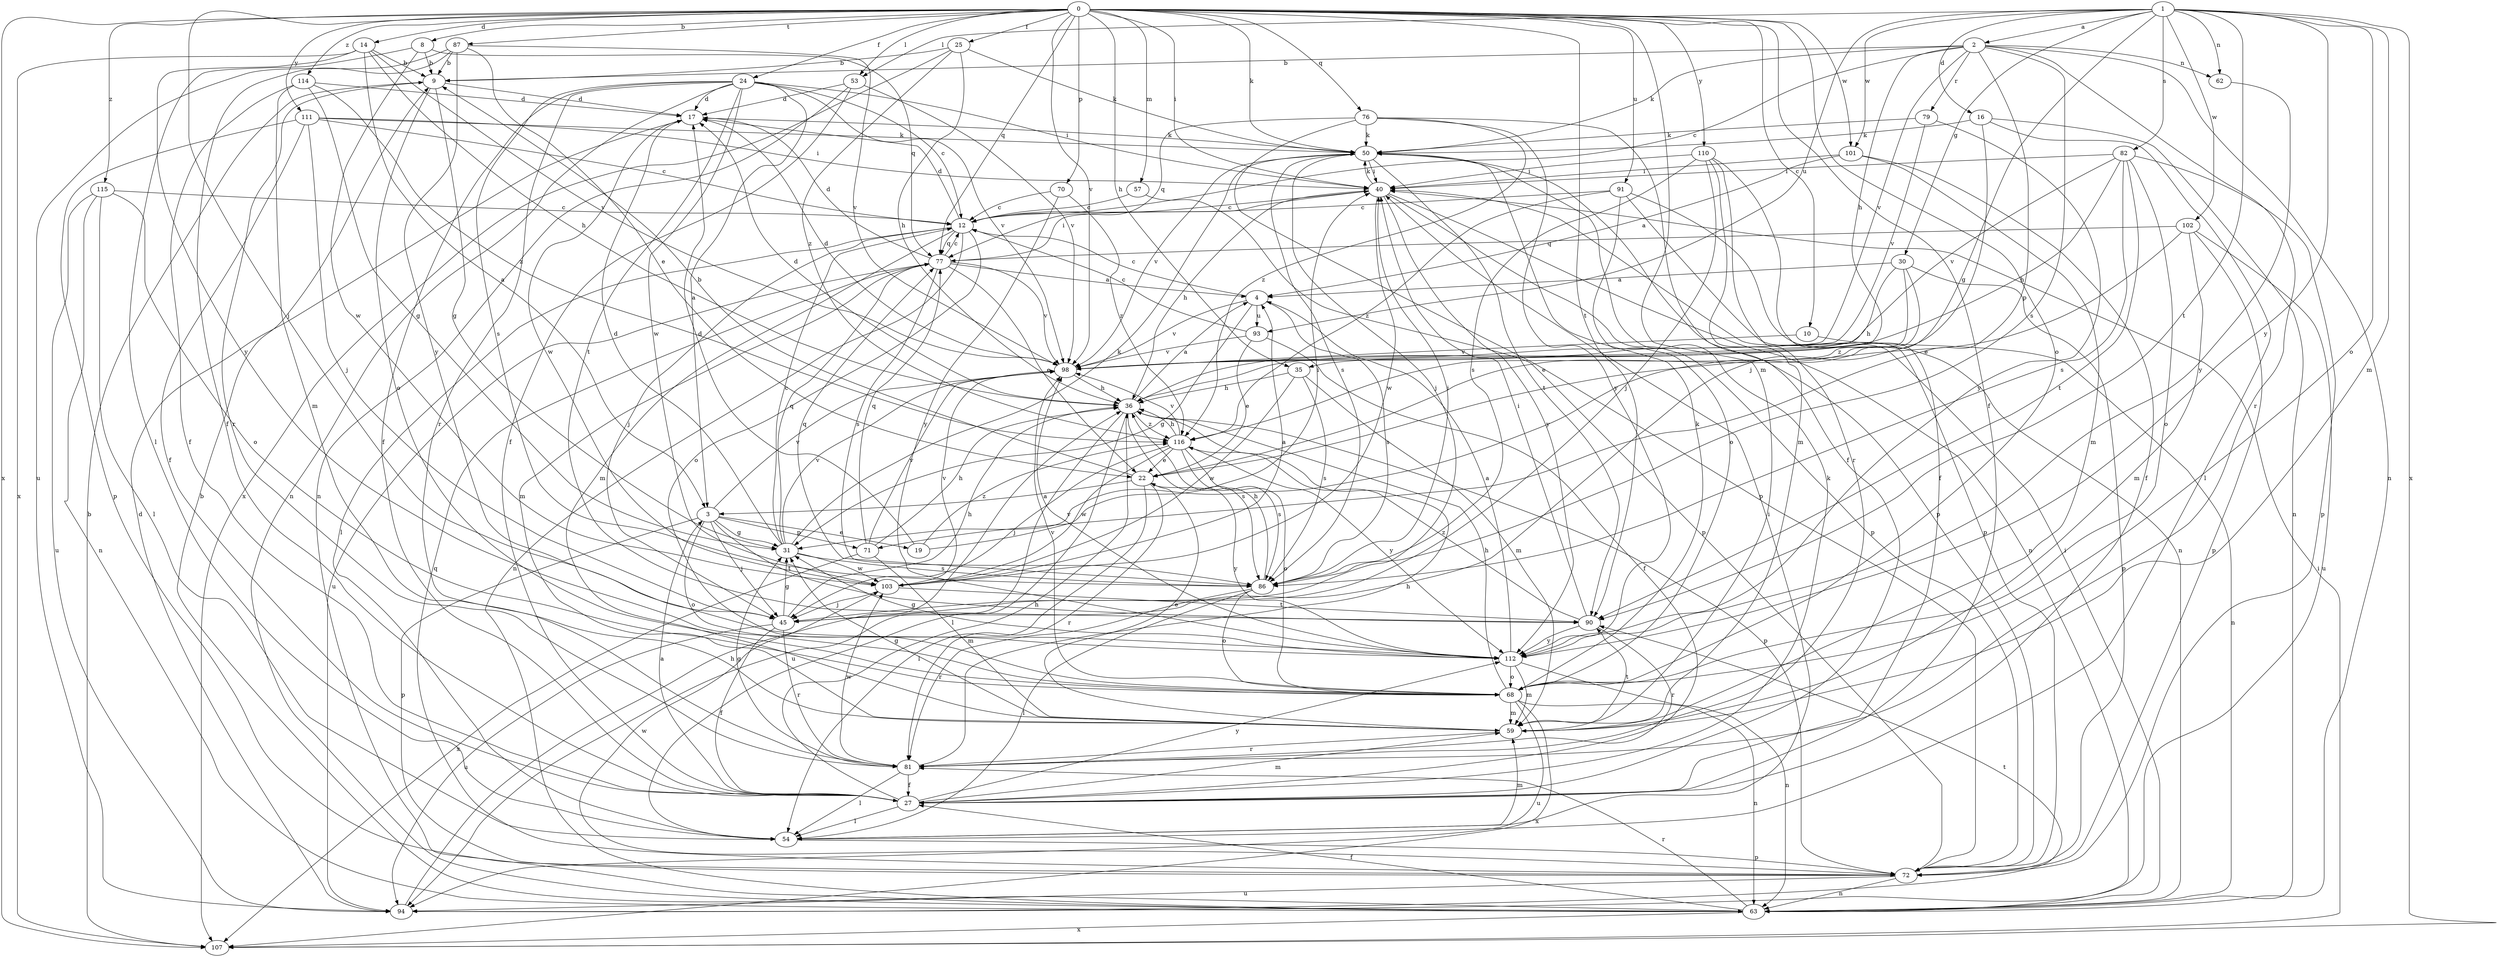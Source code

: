 strict digraph  {
0;
1;
2;
3;
4;
8;
9;
10;
12;
14;
16;
17;
19;
22;
24;
25;
27;
30;
31;
35;
36;
40;
45;
50;
53;
54;
57;
59;
62;
63;
68;
70;
71;
72;
76;
77;
79;
81;
82;
86;
87;
90;
91;
93;
94;
98;
101;
102;
103;
107;
110;
111;
112;
114;
115;
116;
0 -> 8  [label=b];
0 -> 10  [label=c];
0 -> 14  [label=d];
0 -> 24  [label=f];
0 -> 25  [label=f];
0 -> 27  [label=f];
0 -> 35  [label=h];
0 -> 40  [label=i];
0 -> 45  [label=j];
0 -> 50  [label=k];
0 -> 53  [label=l];
0 -> 57  [label=m];
0 -> 59  [label=m];
0 -> 68  [label=o];
0 -> 70  [label=p];
0 -> 76  [label=q];
0 -> 77  [label=q];
0 -> 87  [label=t];
0 -> 90  [label=t];
0 -> 91  [label=u];
0 -> 98  [label=v];
0 -> 101  [label=w];
0 -> 107  [label=x];
0 -> 110  [label=y];
0 -> 111  [label=y];
0 -> 114  [label=z];
0 -> 115  [label=z];
1 -> 2  [label=a];
1 -> 16  [label=d];
1 -> 30  [label=g];
1 -> 31  [label=g];
1 -> 53  [label=l];
1 -> 59  [label=m];
1 -> 62  [label=n];
1 -> 68  [label=o];
1 -> 82  [label=s];
1 -> 90  [label=t];
1 -> 93  [label=u];
1 -> 101  [label=w];
1 -> 102  [label=w];
1 -> 107  [label=x];
1 -> 112  [label=y];
2 -> 9  [label=b];
2 -> 12  [label=c];
2 -> 35  [label=h];
2 -> 50  [label=k];
2 -> 62  [label=n];
2 -> 63  [label=n];
2 -> 71  [label=p];
2 -> 79  [label=r];
2 -> 81  [label=r];
2 -> 86  [label=s];
2 -> 98  [label=v];
3 -> 19  [label=e];
3 -> 31  [label=g];
3 -> 45  [label=j];
3 -> 68  [label=o];
3 -> 71  [label=p];
3 -> 72  [label=p];
3 -> 90  [label=t];
3 -> 98  [label=v];
4 -> 12  [label=c];
4 -> 31  [label=g];
4 -> 86  [label=s];
4 -> 93  [label=u];
4 -> 98  [label=v];
8 -> 9  [label=b];
8 -> 54  [label=l];
8 -> 77  [label=q];
8 -> 103  [label=w];
9 -> 17  [label=d];
9 -> 31  [label=g];
9 -> 68  [label=o];
9 -> 81  [label=r];
10 -> 63  [label=n];
10 -> 98  [label=v];
12 -> 17  [label=d];
12 -> 45  [label=j];
12 -> 54  [label=l];
12 -> 59  [label=m];
12 -> 63  [label=n];
12 -> 68  [label=o];
12 -> 77  [label=q];
14 -> 3  [label=a];
14 -> 9  [label=b];
14 -> 36  [label=h];
14 -> 98  [label=v];
14 -> 107  [label=x];
14 -> 112  [label=y];
16 -> 45  [label=j];
16 -> 50  [label=k];
16 -> 54  [label=l];
16 -> 63  [label=n];
17 -> 50  [label=k];
17 -> 103  [label=w];
19 -> 17  [label=d];
19 -> 40  [label=i];
19 -> 116  [label=z];
22 -> 3  [label=a];
22 -> 9  [label=b];
22 -> 54  [label=l];
22 -> 81  [label=r];
22 -> 112  [label=y];
24 -> 3  [label=a];
24 -> 12  [label=c];
24 -> 17  [label=d];
24 -> 27  [label=f];
24 -> 40  [label=i];
24 -> 63  [label=n];
24 -> 81  [label=r];
24 -> 86  [label=s];
24 -> 90  [label=t];
24 -> 98  [label=v];
24 -> 103  [label=w];
25 -> 9  [label=b];
25 -> 36  [label=h];
25 -> 50  [label=k];
25 -> 107  [label=x];
25 -> 116  [label=z];
27 -> 3  [label=a];
27 -> 36  [label=h];
27 -> 50  [label=k];
27 -> 54  [label=l];
27 -> 59  [label=m];
27 -> 112  [label=y];
30 -> 4  [label=a];
30 -> 22  [label=e];
30 -> 36  [label=h];
30 -> 72  [label=p];
30 -> 116  [label=z];
31 -> 12  [label=c];
31 -> 17  [label=d];
31 -> 50  [label=k];
31 -> 77  [label=q];
31 -> 86  [label=s];
31 -> 98  [label=v];
31 -> 103  [label=w];
35 -> 36  [label=h];
35 -> 59  [label=m];
35 -> 86  [label=s];
35 -> 103  [label=w];
36 -> 4  [label=a];
36 -> 17  [label=d];
36 -> 54  [label=l];
36 -> 72  [label=p];
36 -> 86  [label=s];
36 -> 94  [label=u];
36 -> 116  [label=z];
40 -> 12  [label=c];
40 -> 36  [label=h];
40 -> 50  [label=k];
40 -> 63  [label=n];
40 -> 72  [label=p];
40 -> 103  [label=w];
40 -> 112  [label=y];
45 -> 27  [label=f];
45 -> 31  [label=g];
45 -> 36  [label=h];
45 -> 81  [label=r];
45 -> 94  [label=u];
50 -> 40  [label=i];
50 -> 45  [label=j];
50 -> 72  [label=p];
50 -> 86  [label=s];
50 -> 90  [label=t];
50 -> 98  [label=v];
53 -> 17  [label=d];
53 -> 27  [label=f];
53 -> 63  [label=n];
53 -> 98  [label=v];
54 -> 40  [label=i];
54 -> 59  [label=m];
54 -> 72  [label=p];
57 -> 12  [label=c];
57 -> 72  [label=p];
59 -> 22  [label=e];
59 -> 31  [label=g];
59 -> 81  [label=r];
59 -> 90  [label=t];
62 -> 112  [label=y];
63 -> 9  [label=b];
63 -> 27  [label=f];
63 -> 40  [label=i];
63 -> 81  [label=r];
63 -> 107  [label=x];
68 -> 36  [label=h];
68 -> 50  [label=k];
68 -> 59  [label=m];
68 -> 63  [label=n];
68 -> 94  [label=u];
68 -> 98  [label=v];
68 -> 107  [label=x];
70 -> 12  [label=c];
70 -> 112  [label=y];
70 -> 116  [label=z];
71 -> 36  [label=h];
71 -> 59  [label=m];
71 -> 77  [label=q];
71 -> 98  [label=v];
71 -> 107  [label=x];
72 -> 63  [label=n];
72 -> 77  [label=q];
72 -> 94  [label=u];
72 -> 103  [label=w];
76 -> 27  [label=f];
76 -> 50  [label=k];
76 -> 72  [label=p];
76 -> 77  [label=q];
76 -> 112  [label=y];
76 -> 116  [label=z];
77 -> 4  [label=a];
77 -> 12  [label=c];
77 -> 17  [label=d];
77 -> 22  [label=e];
77 -> 40  [label=i];
77 -> 59  [label=m];
77 -> 86  [label=s];
77 -> 94  [label=u];
77 -> 98  [label=v];
79 -> 50  [label=k];
79 -> 98  [label=v];
79 -> 112  [label=y];
81 -> 27  [label=f];
81 -> 31  [label=g];
81 -> 36  [label=h];
81 -> 54  [label=l];
81 -> 103  [label=w];
82 -> 36  [label=h];
82 -> 40  [label=i];
82 -> 68  [label=o];
82 -> 72  [label=p];
82 -> 86  [label=s];
82 -> 90  [label=t];
82 -> 98  [label=v];
86 -> 36  [label=h];
86 -> 40  [label=i];
86 -> 54  [label=l];
86 -> 68  [label=o];
86 -> 77  [label=q];
86 -> 81  [label=r];
87 -> 9  [label=b];
87 -> 22  [label=e];
87 -> 27  [label=f];
87 -> 94  [label=u];
87 -> 98  [label=v];
87 -> 112  [label=y];
90 -> 40  [label=i];
90 -> 81  [label=r];
90 -> 112  [label=y];
90 -> 116  [label=z];
91 -> 12  [label=c];
91 -> 63  [label=n];
91 -> 68  [label=o];
91 -> 72  [label=p];
91 -> 116  [label=z];
93 -> 12  [label=c];
93 -> 22  [label=e];
93 -> 27  [label=f];
93 -> 98  [label=v];
94 -> 17  [label=d];
94 -> 36  [label=h];
94 -> 90  [label=t];
98 -> 17  [label=d];
98 -> 36  [label=h];
101 -> 4  [label=a];
101 -> 27  [label=f];
101 -> 40  [label=i];
101 -> 59  [label=m];
102 -> 22  [label=e];
102 -> 59  [label=m];
102 -> 72  [label=p];
102 -> 77  [label=q];
102 -> 94  [label=u];
103 -> 4  [label=a];
103 -> 45  [label=j];
103 -> 90  [label=t];
103 -> 98  [label=v];
107 -> 9  [label=b];
107 -> 40  [label=i];
110 -> 27  [label=f];
110 -> 40  [label=i];
110 -> 45  [label=j];
110 -> 59  [label=m];
110 -> 81  [label=r];
110 -> 86  [label=s];
111 -> 12  [label=c];
111 -> 27  [label=f];
111 -> 40  [label=i];
111 -> 45  [label=j];
111 -> 50  [label=k];
111 -> 72  [label=p];
112 -> 4  [label=a];
112 -> 31  [label=g];
112 -> 59  [label=m];
112 -> 63  [label=n];
112 -> 68  [label=o];
112 -> 98  [label=v];
114 -> 17  [label=d];
114 -> 27  [label=f];
114 -> 31  [label=g];
114 -> 59  [label=m];
114 -> 116  [label=z];
115 -> 12  [label=c];
115 -> 54  [label=l];
115 -> 63  [label=n];
115 -> 68  [label=o];
115 -> 94  [label=u];
116 -> 22  [label=e];
116 -> 36  [label=h];
116 -> 45  [label=j];
116 -> 68  [label=o];
116 -> 86  [label=s];
116 -> 98  [label=v];
116 -> 103  [label=w];
116 -> 112  [label=y];
}
